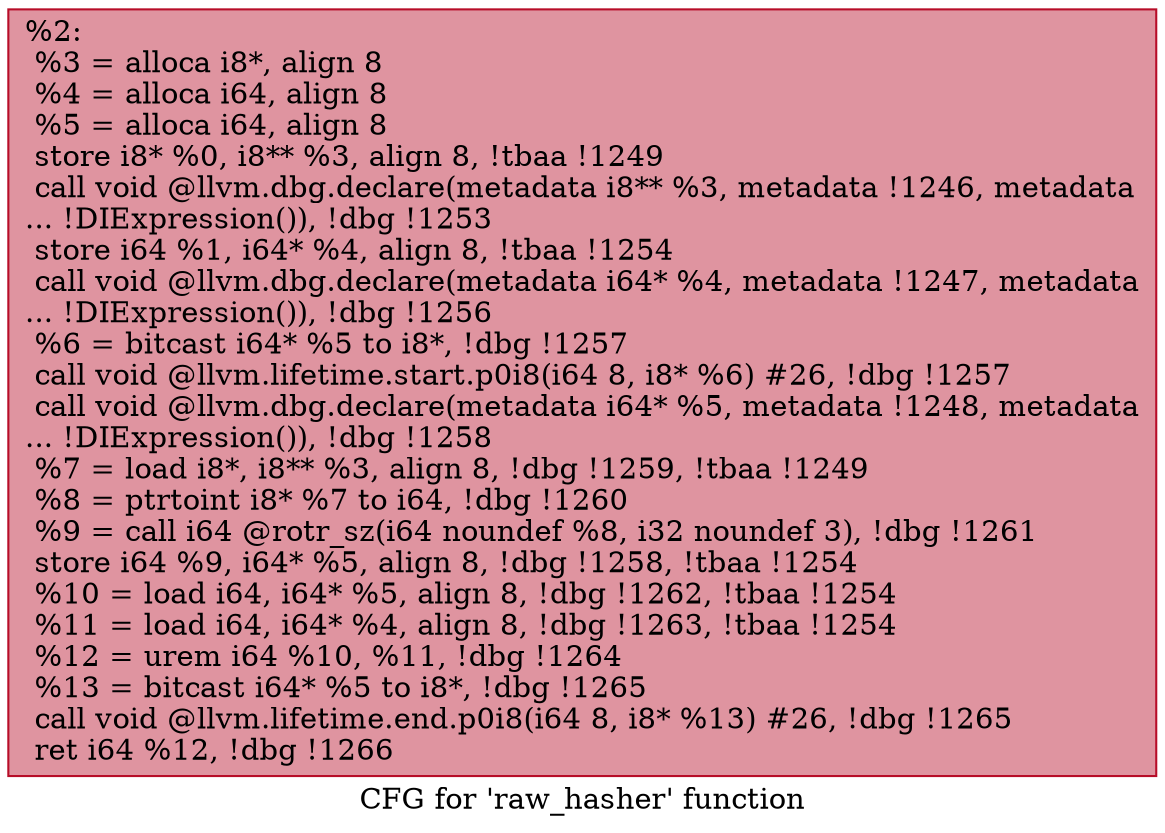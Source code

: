 digraph "CFG for 'raw_hasher' function" {
	label="CFG for 'raw_hasher' function";

	Node0x11eddd0 [shape=record,color="#b70d28ff", style=filled, fillcolor="#b70d2870",label="{%2:\l  %3 = alloca i8*, align 8\l  %4 = alloca i64, align 8\l  %5 = alloca i64, align 8\l  store i8* %0, i8** %3, align 8, !tbaa !1249\l  call void @llvm.dbg.declare(metadata i8** %3, metadata !1246, metadata\l... !DIExpression()), !dbg !1253\l  store i64 %1, i64* %4, align 8, !tbaa !1254\l  call void @llvm.dbg.declare(metadata i64* %4, metadata !1247, metadata\l... !DIExpression()), !dbg !1256\l  %6 = bitcast i64* %5 to i8*, !dbg !1257\l  call void @llvm.lifetime.start.p0i8(i64 8, i8* %6) #26, !dbg !1257\l  call void @llvm.dbg.declare(metadata i64* %5, metadata !1248, metadata\l... !DIExpression()), !dbg !1258\l  %7 = load i8*, i8** %3, align 8, !dbg !1259, !tbaa !1249\l  %8 = ptrtoint i8* %7 to i64, !dbg !1260\l  %9 = call i64 @rotr_sz(i64 noundef %8, i32 noundef 3), !dbg !1261\l  store i64 %9, i64* %5, align 8, !dbg !1258, !tbaa !1254\l  %10 = load i64, i64* %5, align 8, !dbg !1262, !tbaa !1254\l  %11 = load i64, i64* %4, align 8, !dbg !1263, !tbaa !1254\l  %12 = urem i64 %10, %11, !dbg !1264\l  %13 = bitcast i64* %5 to i8*, !dbg !1265\l  call void @llvm.lifetime.end.p0i8(i64 8, i8* %13) #26, !dbg !1265\l  ret i64 %12, !dbg !1266\l}"];
}
